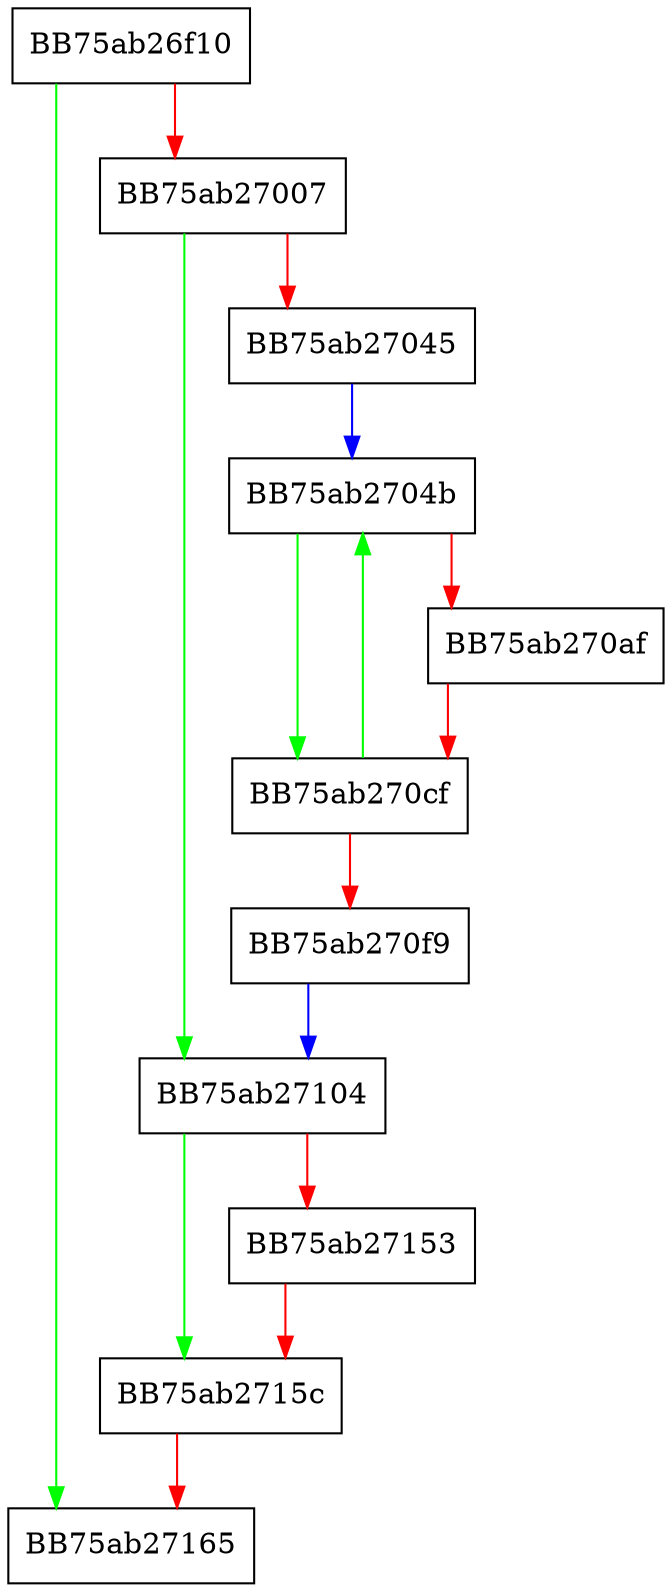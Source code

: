 digraph SerializeThreatTableData {
  node [shape="box"];
  graph [splines=ortho];
  BB75ab26f10 -> BB75ab27165 [color="green"];
  BB75ab26f10 -> BB75ab27007 [color="red"];
  BB75ab27007 -> BB75ab27104 [color="green"];
  BB75ab27007 -> BB75ab27045 [color="red"];
  BB75ab27045 -> BB75ab2704b [color="blue"];
  BB75ab2704b -> BB75ab270cf [color="green"];
  BB75ab2704b -> BB75ab270af [color="red"];
  BB75ab270af -> BB75ab270cf [color="red"];
  BB75ab270cf -> BB75ab2704b [color="green"];
  BB75ab270cf -> BB75ab270f9 [color="red"];
  BB75ab270f9 -> BB75ab27104 [color="blue"];
  BB75ab27104 -> BB75ab2715c [color="green"];
  BB75ab27104 -> BB75ab27153 [color="red"];
  BB75ab27153 -> BB75ab2715c [color="red"];
  BB75ab2715c -> BB75ab27165 [color="red"];
}